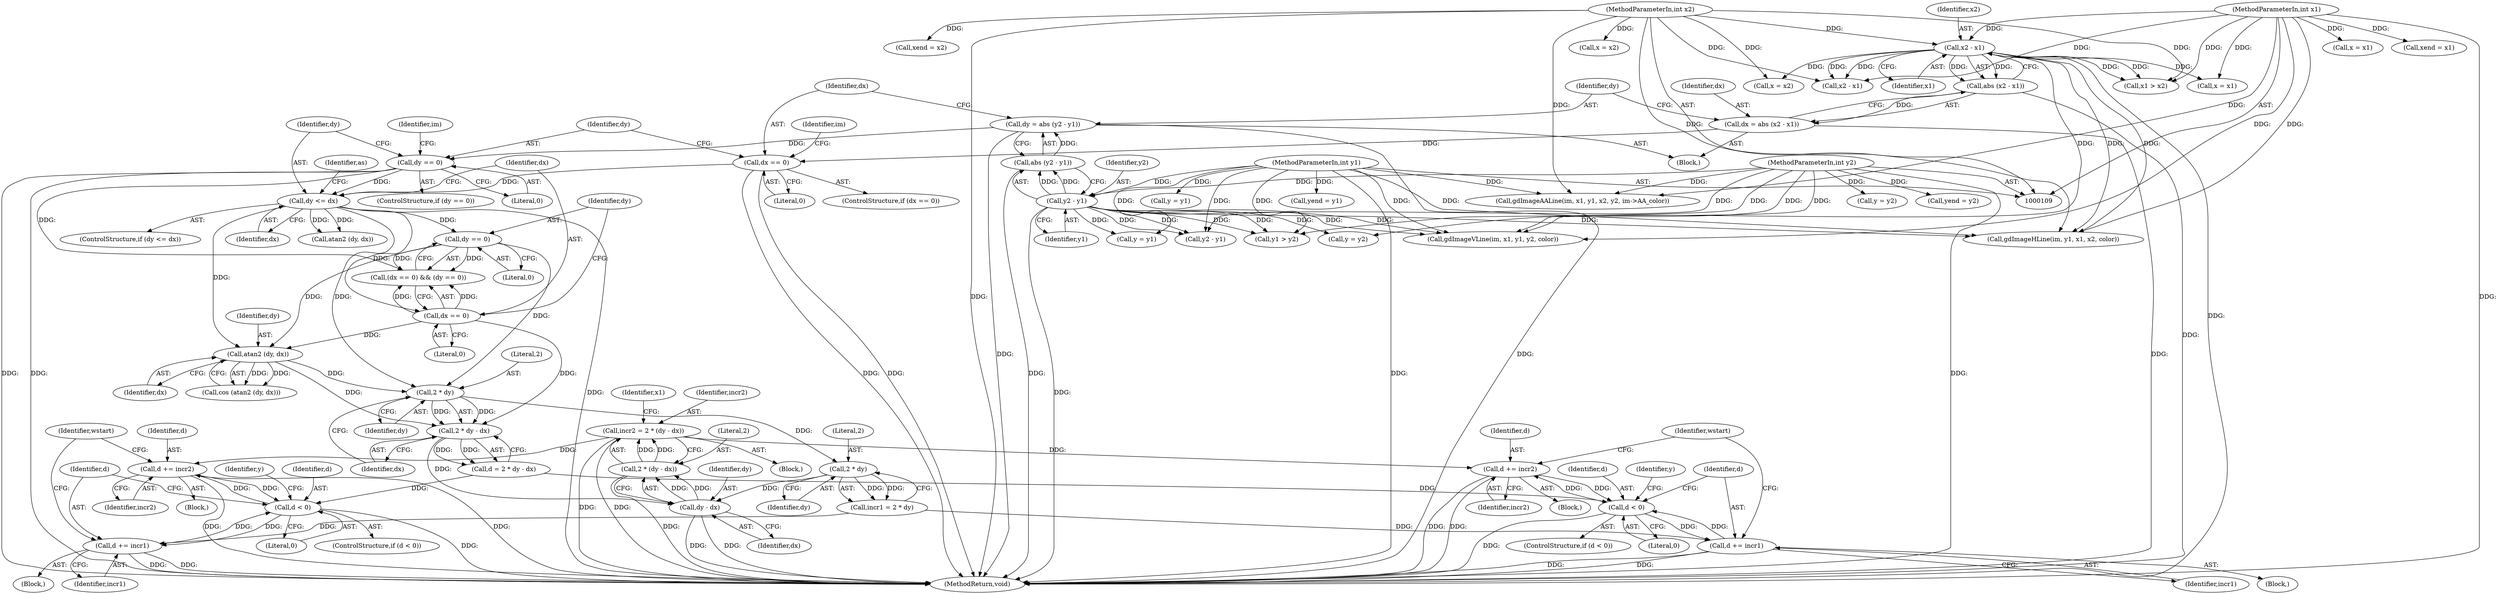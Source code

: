 digraph "0_php-src_c395c6e5d7e8df37a21265ff76e48fe75ceb5ae6?w=1_4@integer" {
"1000278" [label="(Call,incr2 = 2 * (dy - dx))"];
"1000280" [label="(Call,2 * (dy - dx))"];
"1000282" [label="(Call,dy - dx)"];
"1000275" [label="(Call,2 * dy)"];
"1000269" [label="(Call,2 * dy)"];
"1000218" [label="(Call,dy <= dx)"];
"1000206" [label="(Call,dy == 0)"];
"1000186" [label="(Call,dy = abs (y2 - y1))"];
"1000188" [label="(Call,abs (y2 - y1))"];
"1000189" [label="(Call,y2 - y1)"];
"1000114" [label="(MethodParameterIn,int y2)"];
"1000112" [label="(MethodParameterIn,int y1)"];
"1000193" [label="(Call,dx == 0)"];
"1000180" [label="(Call,dx = abs (x2 - x1))"];
"1000182" [label="(Call,abs (x2 - x1))"];
"1000183" [label="(Call,x2 - x1)"];
"1000113" [label="(MethodParameterIn,int x2)"];
"1000111" [label="(MethodParameterIn,int x1)"];
"1000227" [label="(Call,dy == 0)"];
"1000240" [label="(Call,atan2 (dy, dx))"];
"1000224" [label="(Call,dx == 0)"];
"1000268" [label="(Call,2 * dy - dx)"];
"1000369" [label="(Call,d += incr2)"];
"1000358" [label="(Call,d < 0)"];
"1000362" [label="(Call,d += incr1)"];
"1000417" [label="(Call,d += incr2)"];
"1000406" [label="(Call,d < 0)"];
"1000410" [label="(Call,d += incr1)"];
"1000195" [label="(Literal,0)"];
"1000414" [label="(Block,)"];
"1000276" [label="(Literal,2)"];
"1000225" [label="(Identifier,dx)"];
"1000450" [label="(Call,atan2 (dy, dx))"];
"1000281" [label="(Literal,2)"];
"1000113" [label="(MethodParameterIn,int x2)"];
"1000270" [label="(Literal,2)"];
"1000268" [label="(Call,2 * dy - dx)"];
"1000180" [label="(Call,dx = abs (x2 - x1))"];
"1000314" [label="(Call,xend = x2)"];
"1000242" [label="(Identifier,dx)"];
"1000271" [label="(Identifier,dy)"];
"1000219" [label="(Identifier,dy)"];
"1000116" [label="(Block,)"];
"1000194" [label="(Identifier,dx)"];
"1000198" [label="(Identifier,im)"];
"1000407" [label="(Identifier,d)"];
"1000419" [label="(Identifier,incr2)"];
"1000417" [label="(Call,d += incr2)"];
"1000280" [label="(Call,2 * (dy - dx))"];
"1000188" [label="(Call,abs (y2 - y1))"];
"1000181" [label="(Identifier,dx)"];
"1000421" [label="(Identifier,wstart)"];
"1000654" [label="(MethodReturn,void)"];
"1000226" [label="(Literal,0)"];
"1000275" [label="(Call,2 * dy)"];
"1000406" [label="(Call,d < 0)"];
"1000224" [label="(Call,dx == 0)"];
"1000182" [label="(Call,abs (x2 - x1))"];
"1000368" [label="(Identifier,y)"];
"1000361" [label="(Block,)"];
"1000240" [label="(Call,atan2 (dy, dx))"];
"1000207" [label="(Identifier,dy)"];
"1000362" [label="(Call,d += incr1)"];
"1000279" [label="(Identifier,incr2)"];
"1000193" [label="(Call,dx == 0)"];
"1000496" [label="(Call,y1 > y2)"];
"1000360" [label="(Literal,0)"];
"1000239" [label="(Call,cos (atan2 (dy, dx)))"];
"1000359" [label="(Identifier,d)"];
"1000357" [label="(ControlStructure,if (d < 0))"];
"1000220" [label="(Identifier,dx)"];
"1000503" [label="(Call,x = x2)"];
"1000286" [label="(Call,x1 > x2)"];
"1000111" [label="(MethodParameterIn,int x1)"];
"1000269" [label="(Call,2 * dy)"];
"1000273" [label="(Call,incr1 = 2 * dy)"];
"1000227" [label="(Call,dy == 0)"];
"1000370" [label="(Identifier,d)"];
"1000408" [label="(Literal,0)"];
"1000191" [label="(Identifier,y1)"];
"1000192" [label="(ControlStructure,if (dx == 0))"];
"1000278" [label="(Call,incr2 = 2 * (dy - dx))"];
"1000206" [label="(Call,dy == 0)"];
"1000228" [label="(Identifier,dy)"];
"1000277" [label="(Identifier,dy)"];
"1000187" [label="(Identifier,dy)"];
"1000411" [label="(Identifier,d)"];
"1000418" [label="(Identifier,d)"];
"1000282" [label="(Call,dy - dx)"];
"1000305" [label="(Call,x = x1)"];
"1000363" [label="(Identifier,d)"];
"1000112" [label="(MethodParameterIn,int y1)"];
"1000218" [label="(Call,dy <= dx)"];
"1000358" [label="(Call,d < 0)"];
"1000221" [label="(Block,)"];
"1000266" [label="(Call,d = 2 * dy - dx)"];
"1000554" [label="(Call,x2 - x1)"];
"1000371" [label="(Identifier,incr2)"];
"1000308" [label="(Call,y = y1)"];
"1000197" [label="(Call,gdImageVLine(im, x1, y1, y2, color))"];
"1000369" [label="(Call,d += incr2)"];
"1000184" [label="(Identifier,x2)"];
"1000410" [label="(Call,d += incr1)"];
"1000229" [label="(Literal,0)"];
"1000405" [label="(ControlStructure,if (d < 0))"];
"1000500" [label="(Call,y = y2)"];
"1000272" [label="(Identifier,dx)"];
"1000300" [label="(Call,xend = x1)"];
"1000186" [label="(Call,dy = abs (y2 - y1))"];
"1000293" [label="(Call,y = y2)"];
"1000521" [label="(Call,yend = y2)"];
"1000409" [label="(Block,)"];
"1000190" [label="(Identifier,y2)"];
"1000416" [label="(Identifier,y)"];
"1000283" [label="(Identifier,dy)"];
"1000241" [label="(Identifier,dy)"];
"1000223" [label="(Call,(dx == 0) && (dy == 0))"];
"1000208" [label="(Literal,0)"];
"1000185" [label="(Identifier,x1)"];
"1000211" [label="(Identifier,im)"];
"1000183" [label="(Call,x2 - x1)"];
"1000290" [label="(Call,x = x2)"];
"1000114" [label="(MethodParameterIn,int y2)"];
"1000373" [label="(Identifier,wstart)"];
"1000506" [label="(Call,yend = y1)"];
"1000412" [label="(Identifier,incr1)"];
"1000515" [label="(Call,y = y1)"];
"1000205" [label="(ControlStructure,if (dy == 0))"];
"1000284" [label="(Identifier,dx)"];
"1000448" [label="(Identifier,as)"];
"1000210" [label="(Call,gdImageHLine(im, y1, x1, x2, color))"];
"1000518" [label="(Call,x = x1)"];
"1000142" [label="(Call,gdImageAALine(im, x1, y1, x2, y2, im->AA_color))"];
"1000344" [label="(Call,y2 - y1)"];
"1000217" [label="(ControlStructure,if (dy <= dx))"];
"1000366" [label="(Block,)"];
"1000189" [label="(Call,y2 - y1)"];
"1000287" [label="(Identifier,x1)"];
"1000364" [label="(Identifier,incr1)"];
"1000278" -> "1000221"  [label="AST: "];
"1000278" -> "1000280"  [label="CFG: "];
"1000279" -> "1000278"  [label="AST: "];
"1000280" -> "1000278"  [label="AST: "];
"1000287" -> "1000278"  [label="CFG: "];
"1000278" -> "1000654"  [label="DDG: "];
"1000278" -> "1000654"  [label="DDG: "];
"1000280" -> "1000278"  [label="DDG: "];
"1000280" -> "1000278"  [label="DDG: "];
"1000278" -> "1000369"  [label="DDG: "];
"1000278" -> "1000417"  [label="DDG: "];
"1000280" -> "1000282"  [label="CFG: "];
"1000281" -> "1000280"  [label="AST: "];
"1000282" -> "1000280"  [label="AST: "];
"1000280" -> "1000654"  [label="DDG: "];
"1000282" -> "1000280"  [label="DDG: "];
"1000282" -> "1000280"  [label="DDG: "];
"1000282" -> "1000284"  [label="CFG: "];
"1000283" -> "1000282"  [label="AST: "];
"1000284" -> "1000282"  [label="AST: "];
"1000282" -> "1000654"  [label="DDG: "];
"1000282" -> "1000654"  [label="DDG: "];
"1000275" -> "1000282"  [label="DDG: "];
"1000268" -> "1000282"  [label="DDG: "];
"1000275" -> "1000273"  [label="AST: "];
"1000275" -> "1000277"  [label="CFG: "];
"1000276" -> "1000275"  [label="AST: "];
"1000277" -> "1000275"  [label="AST: "];
"1000273" -> "1000275"  [label="CFG: "];
"1000275" -> "1000273"  [label="DDG: "];
"1000275" -> "1000273"  [label="DDG: "];
"1000269" -> "1000275"  [label="DDG: "];
"1000269" -> "1000268"  [label="AST: "];
"1000269" -> "1000271"  [label="CFG: "];
"1000270" -> "1000269"  [label="AST: "];
"1000271" -> "1000269"  [label="AST: "];
"1000272" -> "1000269"  [label="CFG: "];
"1000269" -> "1000268"  [label="DDG: "];
"1000269" -> "1000268"  [label="DDG: "];
"1000218" -> "1000269"  [label="DDG: "];
"1000227" -> "1000269"  [label="DDG: "];
"1000240" -> "1000269"  [label="DDG: "];
"1000218" -> "1000217"  [label="AST: "];
"1000218" -> "1000220"  [label="CFG: "];
"1000219" -> "1000218"  [label="AST: "];
"1000220" -> "1000218"  [label="AST: "];
"1000225" -> "1000218"  [label="CFG: "];
"1000448" -> "1000218"  [label="CFG: "];
"1000218" -> "1000654"  [label="DDG: "];
"1000206" -> "1000218"  [label="DDG: "];
"1000193" -> "1000218"  [label="DDG: "];
"1000218" -> "1000224"  [label="DDG: "];
"1000218" -> "1000227"  [label="DDG: "];
"1000218" -> "1000240"  [label="DDG: "];
"1000218" -> "1000450"  [label="DDG: "];
"1000218" -> "1000450"  [label="DDG: "];
"1000206" -> "1000205"  [label="AST: "];
"1000206" -> "1000208"  [label="CFG: "];
"1000207" -> "1000206"  [label="AST: "];
"1000208" -> "1000206"  [label="AST: "];
"1000211" -> "1000206"  [label="CFG: "];
"1000219" -> "1000206"  [label="CFG: "];
"1000206" -> "1000654"  [label="DDG: "];
"1000206" -> "1000654"  [label="DDG: "];
"1000186" -> "1000206"  [label="DDG: "];
"1000206" -> "1000223"  [label="DDG: "];
"1000186" -> "1000116"  [label="AST: "];
"1000186" -> "1000188"  [label="CFG: "];
"1000187" -> "1000186"  [label="AST: "];
"1000188" -> "1000186"  [label="AST: "];
"1000194" -> "1000186"  [label="CFG: "];
"1000186" -> "1000654"  [label="DDG: "];
"1000186" -> "1000654"  [label="DDG: "];
"1000188" -> "1000186"  [label="DDG: "];
"1000188" -> "1000189"  [label="CFG: "];
"1000189" -> "1000188"  [label="AST: "];
"1000188" -> "1000654"  [label="DDG: "];
"1000189" -> "1000188"  [label="DDG: "];
"1000189" -> "1000188"  [label="DDG: "];
"1000189" -> "1000191"  [label="CFG: "];
"1000190" -> "1000189"  [label="AST: "];
"1000191" -> "1000189"  [label="AST: "];
"1000189" -> "1000654"  [label="DDG: "];
"1000114" -> "1000189"  [label="DDG: "];
"1000112" -> "1000189"  [label="DDG: "];
"1000189" -> "1000197"  [label="DDG: "];
"1000189" -> "1000197"  [label="DDG: "];
"1000189" -> "1000210"  [label="DDG: "];
"1000189" -> "1000293"  [label="DDG: "];
"1000189" -> "1000308"  [label="DDG: "];
"1000189" -> "1000344"  [label="DDG: "];
"1000189" -> "1000344"  [label="DDG: "];
"1000189" -> "1000496"  [label="DDG: "];
"1000189" -> "1000496"  [label="DDG: "];
"1000114" -> "1000109"  [label="AST: "];
"1000114" -> "1000654"  [label="DDG: "];
"1000114" -> "1000142"  [label="DDG: "];
"1000114" -> "1000197"  [label="DDG: "];
"1000114" -> "1000293"  [label="DDG: "];
"1000114" -> "1000344"  [label="DDG: "];
"1000114" -> "1000496"  [label="DDG: "];
"1000114" -> "1000500"  [label="DDG: "];
"1000114" -> "1000521"  [label="DDG: "];
"1000112" -> "1000109"  [label="AST: "];
"1000112" -> "1000654"  [label="DDG: "];
"1000112" -> "1000142"  [label="DDG: "];
"1000112" -> "1000197"  [label="DDG: "];
"1000112" -> "1000210"  [label="DDG: "];
"1000112" -> "1000308"  [label="DDG: "];
"1000112" -> "1000344"  [label="DDG: "];
"1000112" -> "1000496"  [label="DDG: "];
"1000112" -> "1000506"  [label="DDG: "];
"1000112" -> "1000515"  [label="DDG: "];
"1000193" -> "1000192"  [label="AST: "];
"1000193" -> "1000195"  [label="CFG: "];
"1000194" -> "1000193"  [label="AST: "];
"1000195" -> "1000193"  [label="AST: "];
"1000198" -> "1000193"  [label="CFG: "];
"1000207" -> "1000193"  [label="CFG: "];
"1000193" -> "1000654"  [label="DDG: "];
"1000193" -> "1000654"  [label="DDG: "];
"1000180" -> "1000193"  [label="DDG: "];
"1000180" -> "1000116"  [label="AST: "];
"1000180" -> "1000182"  [label="CFG: "];
"1000181" -> "1000180"  [label="AST: "];
"1000182" -> "1000180"  [label="AST: "];
"1000187" -> "1000180"  [label="CFG: "];
"1000180" -> "1000654"  [label="DDG: "];
"1000182" -> "1000180"  [label="DDG: "];
"1000182" -> "1000183"  [label="CFG: "];
"1000183" -> "1000182"  [label="AST: "];
"1000182" -> "1000654"  [label="DDG: "];
"1000183" -> "1000182"  [label="DDG: "];
"1000183" -> "1000182"  [label="DDG: "];
"1000183" -> "1000185"  [label="CFG: "];
"1000184" -> "1000183"  [label="AST: "];
"1000185" -> "1000183"  [label="AST: "];
"1000183" -> "1000654"  [label="DDG: "];
"1000113" -> "1000183"  [label="DDG: "];
"1000111" -> "1000183"  [label="DDG: "];
"1000183" -> "1000197"  [label="DDG: "];
"1000183" -> "1000210"  [label="DDG: "];
"1000183" -> "1000210"  [label="DDG: "];
"1000183" -> "1000286"  [label="DDG: "];
"1000183" -> "1000286"  [label="DDG: "];
"1000183" -> "1000503"  [label="DDG: "];
"1000183" -> "1000518"  [label="DDG: "];
"1000183" -> "1000554"  [label="DDG: "];
"1000183" -> "1000554"  [label="DDG: "];
"1000113" -> "1000109"  [label="AST: "];
"1000113" -> "1000654"  [label="DDG: "];
"1000113" -> "1000142"  [label="DDG: "];
"1000113" -> "1000210"  [label="DDG: "];
"1000113" -> "1000286"  [label="DDG: "];
"1000113" -> "1000290"  [label="DDG: "];
"1000113" -> "1000314"  [label="DDG: "];
"1000113" -> "1000503"  [label="DDG: "];
"1000113" -> "1000554"  [label="DDG: "];
"1000111" -> "1000109"  [label="AST: "];
"1000111" -> "1000654"  [label="DDG: "];
"1000111" -> "1000142"  [label="DDG: "];
"1000111" -> "1000197"  [label="DDG: "];
"1000111" -> "1000210"  [label="DDG: "];
"1000111" -> "1000286"  [label="DDG: "];
"1000111" -> "1000300"  [label="DDG: "];
"1000111" -> "1000305"  [label="DDG: "];
"1000111" -> "1000518"  [label="DDG: "];
"1000111" -> "1000554"  [label="DDG: "];
"1000227" -> "1000223"  [label="AST: "];
"1000227" -> "1000229"  [label="CFG: "];
"1000228" -> "1000227"  [label="AST: "];
"1000229" -> "1000227"  [label="AST: "];
"1000223" -> "1000227"  [label="CFG: "];
"1000227" -> "1000223"  [label="DDG: "];
"1000227" -> "1000223"  [label="DDG: "];
"1000227" -> "1000240"  [label="DDG: "];
"1000240" -> "1000239"  [label="AST: "];
"1000240" -> "1000242"  [label="CFG: "];
"1000241" -> "1000240"  [label="AST: "];
"1000242" -> "1000240"  [label="AST: "];
"1000239" -> "1000240"  [label="CFG: "];
"1000240" -> "1000239"  [label="DDG: "];
"1000240" -> "1000239"  [label="DDG: "];
"1000224" -> "1000240"  [label="DDG: "];
"1000240" -> "1000268"  [label="DDG: "];
"1000224" -> "1000223"  [label="AST: "];
"1000224" -> "1000226"  [label="CFG: "];
"1000225" -> "1000224"  [label="AST: "];
"1000226" -> "1000224"  [label="AST: "];
"1000228" -> "1000224"  [label="CFG: "];
"1000223" -> "1000224"  [label="CFG: "];
"1000224" -> "1000223"  [label="DDG: "];
"1000224" -> "1000223"  [label="DDG: "];
"1000224" -> "1000268"  [label="DDG: "];
"1000268" -> "1000266"  [label="AST: "];
"1000268" -> "1000272"  [label="CFG: "];
"1000272" -> "1000268"  [label="AST: "];
"1000266" -> "1000268"  [label="CFG: "];
"1000268" -> "1000266"  [label="DDG: "];
"1000268" -> "1000266"  [label="DDG: "];
"1000369" -> "1000366"  [label="AST: "];
"1000369" -> "1000371"  [label="CFG: "];
"1000370" -> "1000369"  [label="AST: "];
"1000371" -> "1000369"  [label="AST: "];
"1000373" -> "1000369"  [label="CFG: "];
"1000369" -> "1000654"  [label="DDG: "];
"1000369" -> "1000654"  [label="DDG: "];
"1000369" -> "1000358"  [label="DDG: "];
"1000358" -> "1000369"  [label="DDG: "];
"1000358" -> "1000357"  [label="AST: "];
"1000358" -> "1000360"  [label="CFG: "];
"1000359" -> "1000358"  [label="AST: "];
"1000360" -> "1000358"  [label="AST: "];
"1000363" -> "1000358"  [label="CFG: "];
"1000368" -> "1000358"  [label="CFG: "];
"1000358" -> "1000654"  [label="DDG: "];
"1000266" -> "1000358"  [label="DDG: "];
"1000362" -> "1000358"  [label="DDG: "];
"1000358" -> "1000362"  [label="DDG: "];
"1000362" -> "1000361"  [label="AST: "];
"1000362" -> "1000364"  [label="CFG: "];
"1000363" -> "1000362"  [label="AST: "];
"1000364" -> "1000362"  [label="AST: "];
"1000373" -> "1000362"  [label="CFG: "];
"1000362" -> "1000654"  [label="DDG: "];
"1000362" -> "1000654"  [label="DDG: "];
"1000273" -> "1000362"  [label="DDG: "];
"1000417" -> "1000414"  [label="AST: "];
"1000417" -> "1000419"  [label="CFG: "];
"1000418" -> "1000417"  [label="AST: "];
"1000419" -> "1000417"  [label="AST: "];
"1000421" -> "1000417"  [label="CFG: "];
"1000417" -> "1000654"  [label="DDG: "];
"1000417" -> "1000654"  [label="DDG: "];
"1000417" -> "1000406"  [label="DDG: "];
"1000406" -> "1000417"  [label="DDG: "];
"1000406" -> "1000405"  [label="AST: "];
"1000406" -> "1000408"  [label="CFG: "];
"1000407" -> "1000406"  [label="AST: "];
"1000408" -> "1000406"  [label="AST: "];
"1000411" -> "1000406"  [label="CFG: "];
"1000416" -> "1000406"  [label="CFG: "];
"1000406" -> "1000654"  [label="DDG: "];
"1000410" -> "1000406"  [label="DDG: "];
"1000266" -> "1000406"  [label="DDG: "];
"1000406" -> "1000410"  [label="DDG: "];
"1000410" -> "1000409"  [label="AST: "];
"1000410" -> "1000412"  [label="CFG: "];
"1000411" -> "1000410"  [label="AST: "];
"1000412" -> "1000410"  [label="AST: "];
"1000421" -> "1000410"  [label="CFG: "];
"1000410" -> "1000654"  [label="DDG: "];
"1000410" -> "1000654"  [label="DDG: "];
"1000273" -> "1000410"  [label="DDG: "];
}
